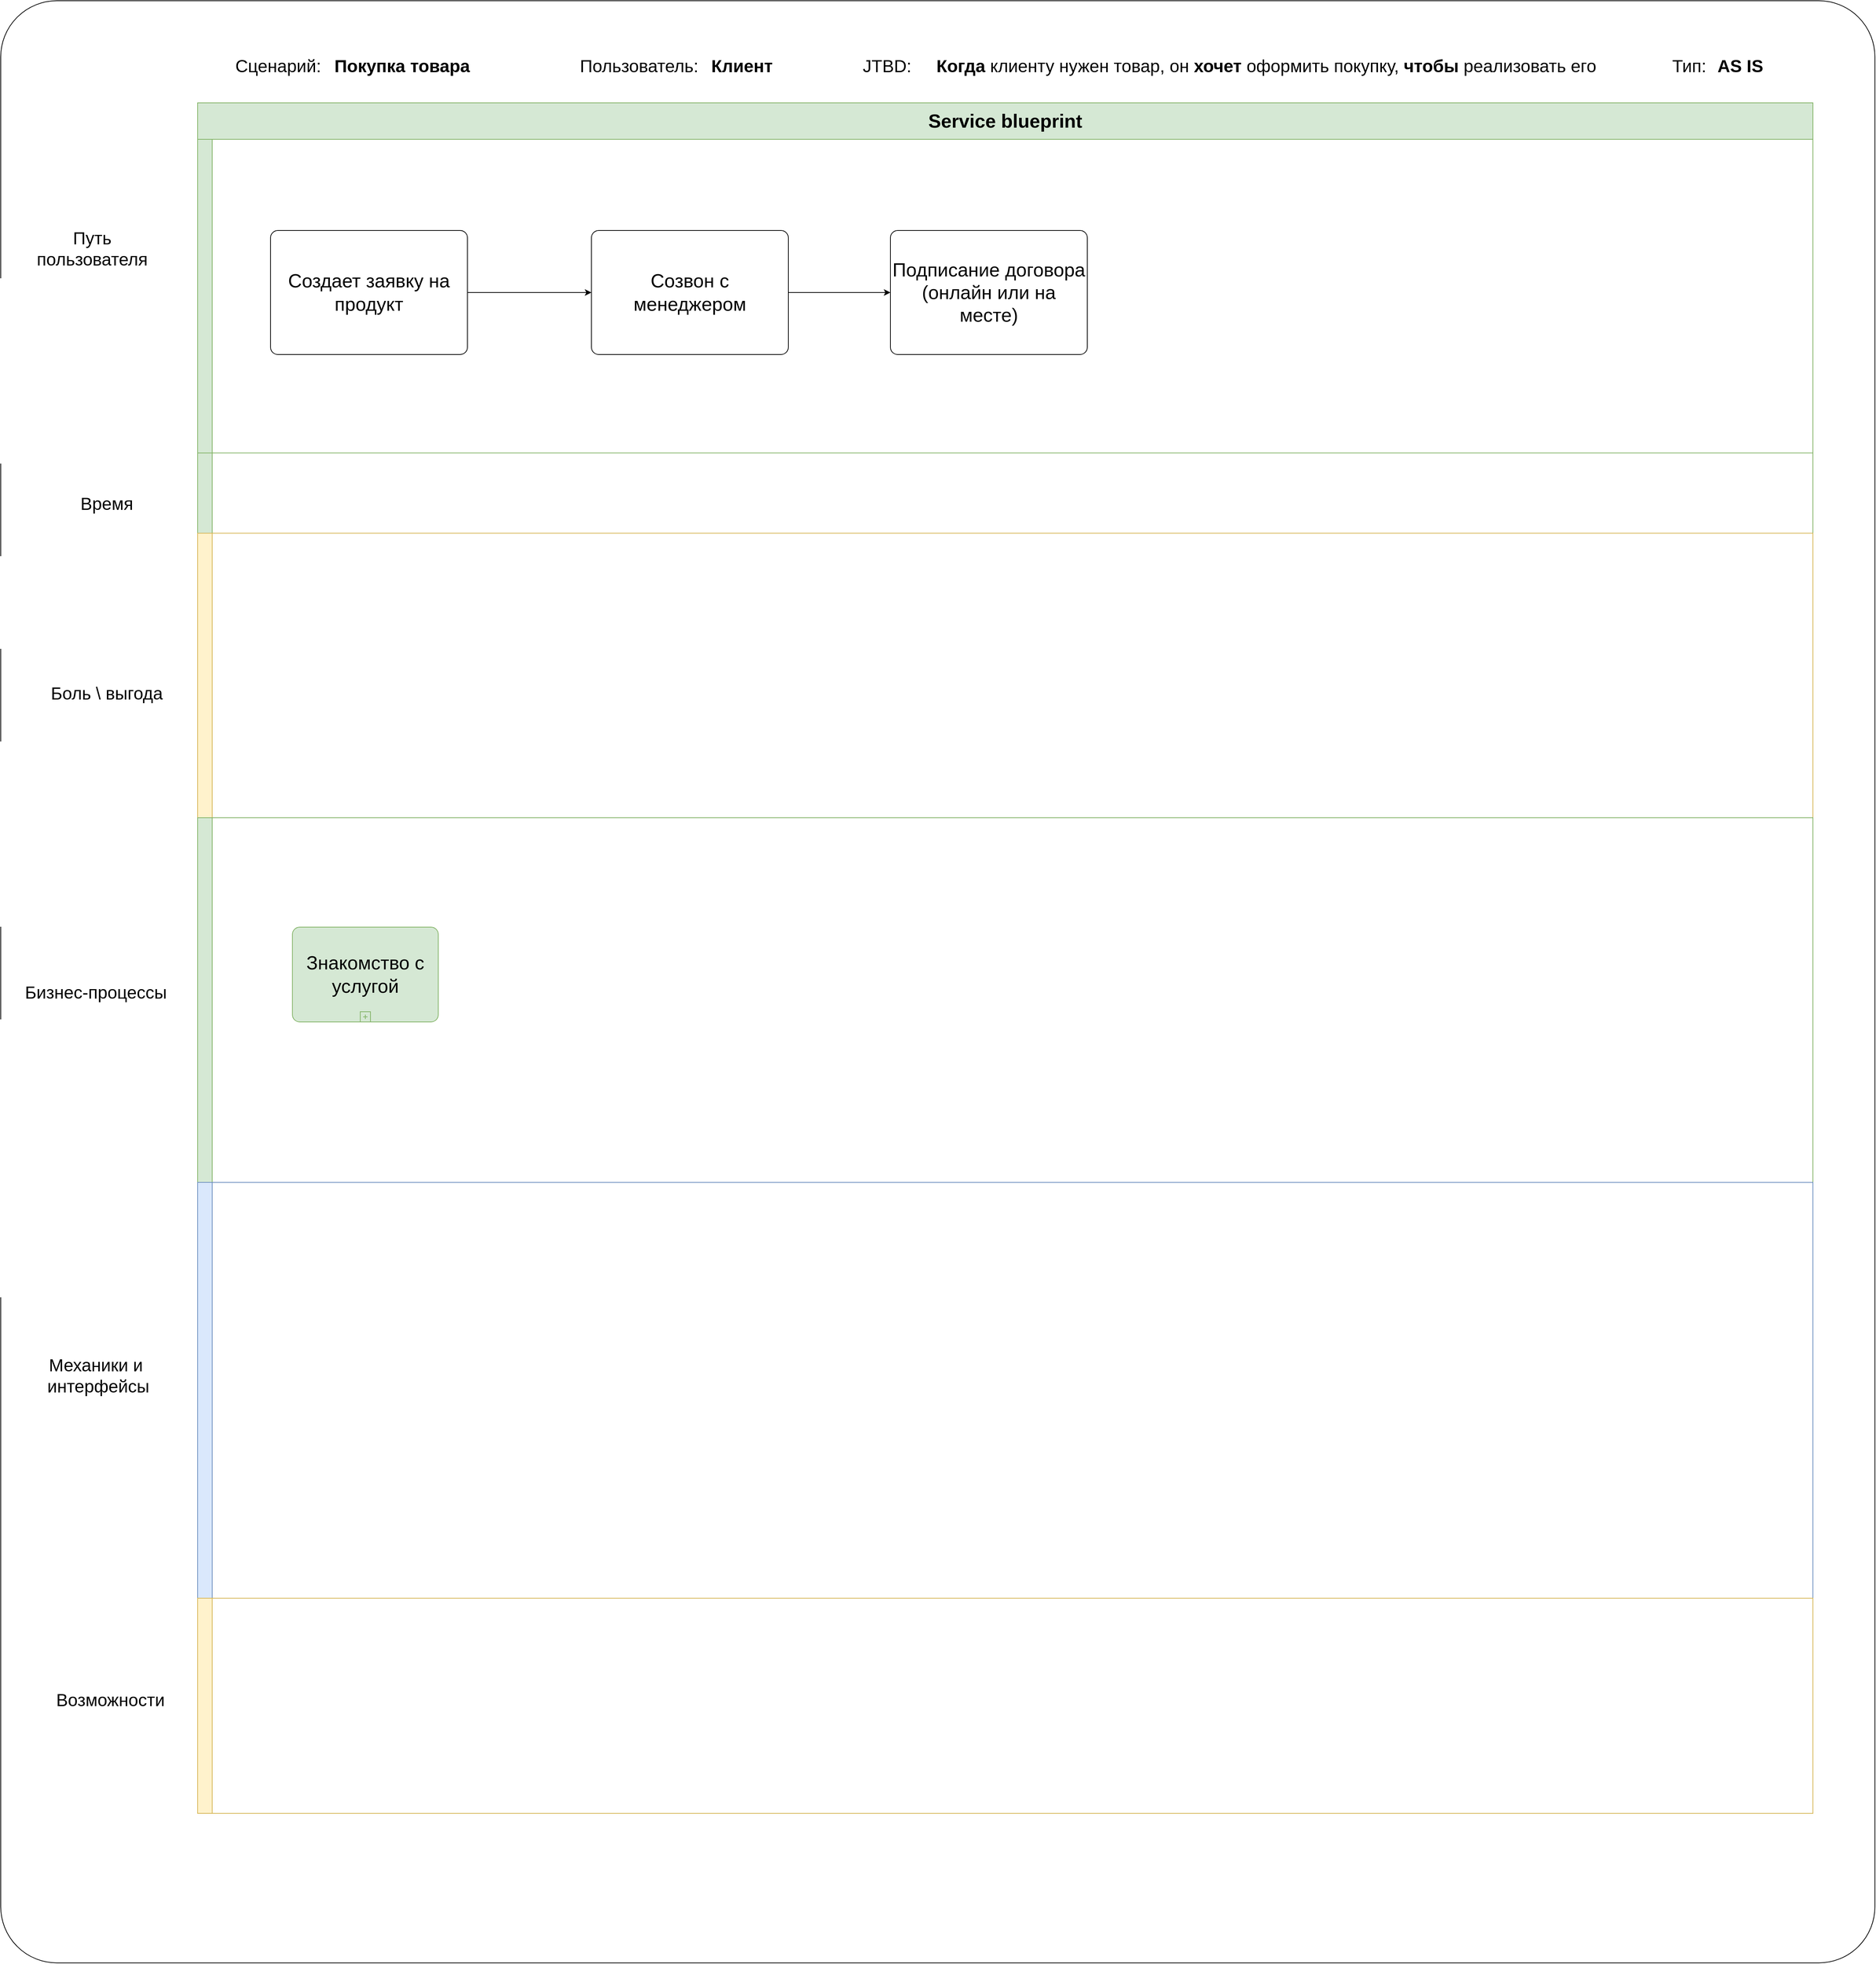 <mxfile>
    <diagram id="GU3V6tTCmIdrLSniCgcH" name="Страница 1">
        <mxGraphModel dx="3103" dy="3395" grid="1" gridSize="10" guides="1" tooltips="1" connect="1" arrows="1" fold="1" page="1" pageScale="1" pageWidth="827" pageHeight="1169" math="0" shadow="0">
            <root>
                <mxCell id="0"/>
                <mxCell id="1" parent="0"/>
                <mxCell id="34" value="" style="rounded=1;whiteSpace=wrap;html=1;arcSize=3;" parent="1" vertex="1">
                    <mxGeometry x="180" y="-120" width="2570" height="2690" as="geometry"/>
                </mxCell>
                <mxCell id="13" value="&lt;font style=&quot;font-size: 24px;&quot;&gt;Сценарий:&lt;/font&gt;" style="text;html=1;align=center;verticalAlign=middle;resizable=0;points=[];autosize=1;strokeColor=none;fillColor=none;fontSize=24;" parent="1" vertex="1">
                    <mxGeometry x="490" y="-50" width="140" height="40" as="geometry"/>
                </mxCell>
                <mxCell id="14" value="&lt;font style=&quot;font-size: 24px;&quot;&gt;Пользователь:&lt;/font&gt;" style="text;html=1;align=center;verticalAlign=middle;resizable=0;points=[];autosize=1;strokeColor=none;fillColor=none;fontSize=24;" parent="1" vertex="1">
                    <mxGeometry x="960" y="-50" width="190" height="40" as="geometry"/>
                </mxCell>
                <mxCell id="15" value="&lt;span style=&quot;font-size: 24px;&quot;&gt;JTBD:&lt;/span&gt;" style="text;html=1;align=center;verticalAlign=middle;resizable=0;points=[];autosize=1;strokeColor=none;fillColor=none;fontSize=24;" parent="1" vertex="1">
                    <mxGeometry x="1350" y="-50" width="90" height="40" as="geometry"/>
                </mxCell>
                <mxCell id="16" value="&lt;span style=&quot;font-size: 24px;&quot;&gt;Тип:&lt;/span&gt;" style="text;html=1;align=center;verticalAlign=middle;resizable=0;points=[];autosize=1;strokeColor=none;fillColor=none;fontSize=24;" parent="1" vertex="1">
                    <mxGeometry x="2460" y="-50" width="70" height="40" as="geometry"/>
                </mxCell>
                <mxCell id="17" value="&lt;font style=&quot;font-size: 24px;&quot;&gt;&lt;b style=&quot;font-size: 24px;&quot;&gt;AS IS&lt;/b&gt;&lt;/font&gt;" style="text;html=1;align=center;verticalAlign=middle;resizable=0;points=[];autosize=1;strokeColor=none;fillColor=none;fontSize=24;" parent="1" vertex="1">
                    <mxGeometry x="2520" y="-50" width="90" height="40" as="geometry"/>
                </mxCell>
                <mxCell id="19" value="&lt;span style=&quot;font-size: 24px;&quot;&gt;Механики и&lt;br style=&quot;font-size: 24px;&quot;&gt;&amp;nbsp;интерфейсы&lt;br style=&quot;font-size: 24px;&quot;&gt;&lt;/span&gt;" style="text;html=1;align=center;verticalAlign=middle;resizable=0;points=[];autosize=1;strokeColor=none;fillColor=none;fontSize=24;" parent="1" vertex="1">
                    <mxGeometry x="225" y="1730" width="170" height="70" as="geometry"/>
                </mxCell>
                <mxCell id="20" value="&lt;span style=&quot;font-size: 24px;&quot;&gt;Бизнес-процессы&lt;br style=&quot;font-size: 24px;&quot;&gt;&lt;/span&gt;" style="text;html=1;align=center;verticalAlign=middle;resizable=0;points=[];autosize=1;strokeColor=none;fillColor=none;fontSize=24;" parent="1" vertex="1">
                    <mxGeometry x="200" y="1220" width="220" height="40" as="geometry"/>
                </mxCell>
                <mxCell id="27" value="&lt;span style=&quot;font-size: 24px;&quot;&gt;Путь&lt;br style=&quot;font-size: 24px;&quot;&gt;пользователя&lt;br style=&quot;font-size: 24px;&quot;&gt;&lt;/span&gt;" style="text;html=1;align=center;verticalAlign=middle;resizable=0;points=[];autosize=1;strokeColor=none;fillColor=none;fontSize=24;" parent="1" vertex="1">
                    <mxGeometry x="215" y="185" width="180" height="70" as="geometry"/>
                </mxCell>
                <mxCell id="29" value="&lt;span style=&quot;font-size: 24px;&quot;&gt;Возможности&lt;br style=&quot;font-size: 24px;&quot;&gt;&lt;/span&gt;" style="text;html=1;align=center;verticalAlign=middle;resizable=0;points=[];autosize=1;strokeColor=none;fillColor=none;fontSize=24;" parent="1" vertex="1">
                    <mxGeometry x="245" y="2190" width="170" height="40" as="geometry"/>
                </mxCell>
                <mxCell id="31" value="&lt;span style=&quot;font-size: 24px;&quot;&gt;Боль \ выгода&lt;br style=&quot;font-size: 24px;&quot;&gt;&lt;/span&gt;" style="text;html=1;align=center;verticalAlign=middle;resizable=0;points=[];autosize=1;strokeColor=none;fillColor=none;fontSize=24;" parent="1" vertex="1">
                    <mxGeometry x="235" y="810" width="180" height="40" as="geometry"/>
                </mxCell>
                <mxCell id="33" value="&lt;font style=&quot;font-size: 24px;&quot;&gt;&lt;b style=&quot;font-size: 24px;&quot;&gt;Клиент&lt;/b&gt;&lt;/font&gt;" style="text;html=1;align=center;verticalAlign=middle;resizable=0;points=[];autosize=1;strokeColor=none;fillColor=none;fontSize=24;" parent="1" vertex="1">
                    <mxGeometry x="1141" y="-50" width="110" height="40" as="geometry"/>
                </mxCell>
                <mxCell id="4" value="&lt;font style=&quot;font-size: 26px;&quot;&gt;Service blueprint&lt;/font&gt;" style="swimlane;html=1;childLayout=stackLayout;resizeParent=1;resizeParentMax=0;horizontal=1;startSize=50;horizontalStack=0;whiteSpace=wrap;fillColor=#d5e8d4;strokeColor=#82b366;" parent="1" vertex="1">
                    <mxGeometry x="450" y="20" width="2215" height="2345" as="geometry">
                        <mxRectangle x="100" y="560" width="60" height="30" as="alternateBounds"/>
                    </mxGeometry>
                </mxCell>
                <mxCell id="5" value="" style="swimlane;html=1;startSize=20;horizontal=0;whiteSpace=wrap;fillColor=#d5e8d4;strokeColor=#82b366;" parent="4" vertex="1">
                    <mxGeometry y="50" width="2215" height="430" as="geometry"/>
                </mxCell>
                <mxCell id="60" value="" style="edgeStyle=none;html=1;" parent="5" source="52" target="59" edge="1">
                    <mxGeometry relative="1" as="geometry"/>
                </mxCell>
                <UserObject label="Создает заявку на продукт" link="https://vscode.dev/github/Heritager-tech/Heritager-tech/blob/main/%D0%94%D0%B5%D1%80%D0%B5%D0%B2%D0%BE_%D0%B1%D0%B8%D0%B7%D0%BD%D0%B5%D1%81-%D0%BF%D1%80%D0%BE%D1%86%D0%B5%D1%81%D1%81%D0%BE%D0%B2_%D1%82%D0%B5%D1%81%D1%82%D0%BE%D0%B2%D0%BE%D0%B5/%D0%A8%D0%B0%D0%B1%D0%BB%D0%BE%D0%BD%20User%20Story%20map.drawio" id="52">
                    <mxCell style="points=[[0.25,0,0],[0.5,0,0],[0.75,0,0],[1,0.25,0],[1,0.5,0],[1,0.75,0],[0.75,1,0],[0.5,1,0],[0.25,1,0],[0,0.75,0],[0,0.5,0],[0,0.25,0]];shape=mxgraph.bpmn.task;whiteSpace=wrap;rectStyle=rounded;size=10;html=1;container=1;expand=0;collapsible=0;taskMarker=abstract;fontSize=26;" parent="5" vertex="1">
                        <mxGeometry x="100" y="125" width="270" height="170" as="geometry"/>
                    </mxCell>
                </UserObject>
                <mxCell id="62" value="" style="edgeStyle=none;html=1;" parent="5" source="59" target="61" edge="1">
                    <mxGeometry relative="1" as="geometry"/>
                </mxCell>
                <mxCell id="59" value="Созвон с менеджером" style="points=[[0.25,0,0],[0.5,0,0],[0.75,0,0],[1,0.25,0],[1,0.5,0],[1,0.75,0],[0.75,1,0],[0.5,1,0],[0.25,1,0],[0,0.75,0],[0,0.5,0],[0,0.25,0]];shape=mxgraph.bpmn.task;whiteSpace=wrap;rectStyle=rounded;size=10;html=1;container=1;expand=0;collapsible=0;taskMarker=abstract;fontSize=26;" parent="5" vertex="1">
                    <mxGeometry x="540" y="125" width="270" height="170" as="geometry"/>
                </mxCell>
                <mxCell id="61" value="Подписание договора (онлайн или на месте)" style="points=[[0.25,0,0],[0.5,0,0],[0.75,0,0],[1,0.25,0],[1,0.5,0],[1,0.75,0],[0.75,1,0],[0.5,1,0],[0.25,1,0],[0,0.75,0],[0,0.5,0],[0,0.25,0]];shape=mxgraph.bpmn.task;whiteSpace=wrap;rectStyle=rounded;size=10;html=1;container=1;expand=0;collapsible=0;taskMarker=abstract;fontSize=26;" parent="5" vertex="1">
                    <mxGeometry x="950" y="125" width="270" height="170" as="geometry"/>
                </mxCell>
                <mxCell id="53" value="" style="swimlane;html=1;startSize=20;horizontal=0;whiteSpace=wrap;fillColor=#d5e8d4;strokeColor=#82b366;" parent="4" vertex="1">
                    <mxGeometry y="480" width="2215" height="110" as="geometry"/>
                </mxCell>
                <mxCell id="6" value="" style="swimlane;html=1;startSize=20;horizontal=0;verticalAlign=middle;whiteSpace=wrap;fillColor=#fff2cc;strokeColor=#d6b656;" parent="4" vertex="1">
                    <mxGeometry y="590" width="2215" height="390" as="geometry"/>
                </mxCell>
                <mxCell id="30" value="" style="swimlane;html=1;startSize=20;horizontal=0;verticalAlign=middle;whiteSpace=wrap;fillColor=#d5e8d4;strokeColor=#82b366;" parent="4" vertex="1">
                    <mxGeometry y="980" width="2215" height="500" as="geometry"/>
                </mxCell>
                <mxCell id="51" value="Знакомство с услугой" style="points=[[0.25,0,0],[0.5,0,0],[0.75,0,0],[1,0.25,0],[1,0.5,0],[1,0.75,0],[0.75,1,0],[0.5,1,0],[0.25,1,0],[0,0.75,0],[0,0.5,0],[0,0.25,0]];shape=mxgraph.bpmn.task;whiteSpace=wrap;rectStyle=rounded;size=10;html=1;container=1;expand=0;collapsible=0;taskMarker=abstract;isLoopSub=1;fillColor=#d5e8d4;strokeColor=#82b366;fontSize=26;" parent="30" vertex="1">
                    <mxGeometry x="130" y="150" width="200" height="130" as="geometry"/>
                </mxCell>
                <mxCell id="7" value="" style="swimlane;html=1;startSize=20;horizontal=0;fillColor=#dae8fc;strokeColor=#6c8ebf;" parent="4" vertex="1">
                    <mxGeometry y="1480" width="2215" height="570" as="geometry"/>
                </mxCell>
                <mxCell id="25" value="" style="swimlane;html=1;startSize=20;horizontal=0;fillColor=#fff2cc;strokeColor=#d6b656;" parent="4" vertex="1">
                    <mxGeometry y="2050" width="2215" height="295" as="geometry"/>
                </mxCell>
                <mxCell id="36" value="&lt;span style=&quot;font-size: 24px;&quot;&gt;&lt;b&gt;Когда&lt;/b&gt; клиенту нужен товар, он &lt;b&gt;хочет&lt;/b&gt;&amp;nbsp;оформить покупку, &lt;b&gt;чтобы&lt;/b&gt; реализовать его&lt;/span&gt;" style="text;html=1;align=center;verticalAlign=middle;resizable=0;points=[];autosize=1;strokeColor=none;fillColor=none;fontSize=24;" parent="1" vertex="1">
                    <mxGeometry x="1450" y="-50" width="930" height="40" as="geometry"/>
                </mxCell>
                <mxCell id="37" value="&lt;font style=&quot;font-size: 24px;&quot;&gt;&lt;b&gt;Покупка товара&lt;/b&gt;&lt;/font&gt;" style="text;html=1;align=center;verticalAlign=middle;resizable=0;points=[];autosize=1;strokeColor=none;fillColor=none;fontSize=24;" parent="1" vertex="1">
                    <mxGeometry x="625" y="-50" width="210" height="40" as="geometry"/>
                </mxCell>
                <mxCell id="55" value="&lt;span style=&quot;font-size: 24px;&quot;&gt;Время&lt;br style=&quot;font-size: 24px;&quot;&gt;&lt;/span&gt;" style="text;html=1;align=center;verticalAlign=middle;resizable=0;points=[];autosize=1;strokeColor=none;fillColor=none;fontSize=24;" parent="1" vertex="1">
                    <mxGeometry x="275" y="550" width="100" height="40" as="geometry"/>
                </mxCell>
            </root>
        </mxGraphModel>
    </diagram>
</mxfile>